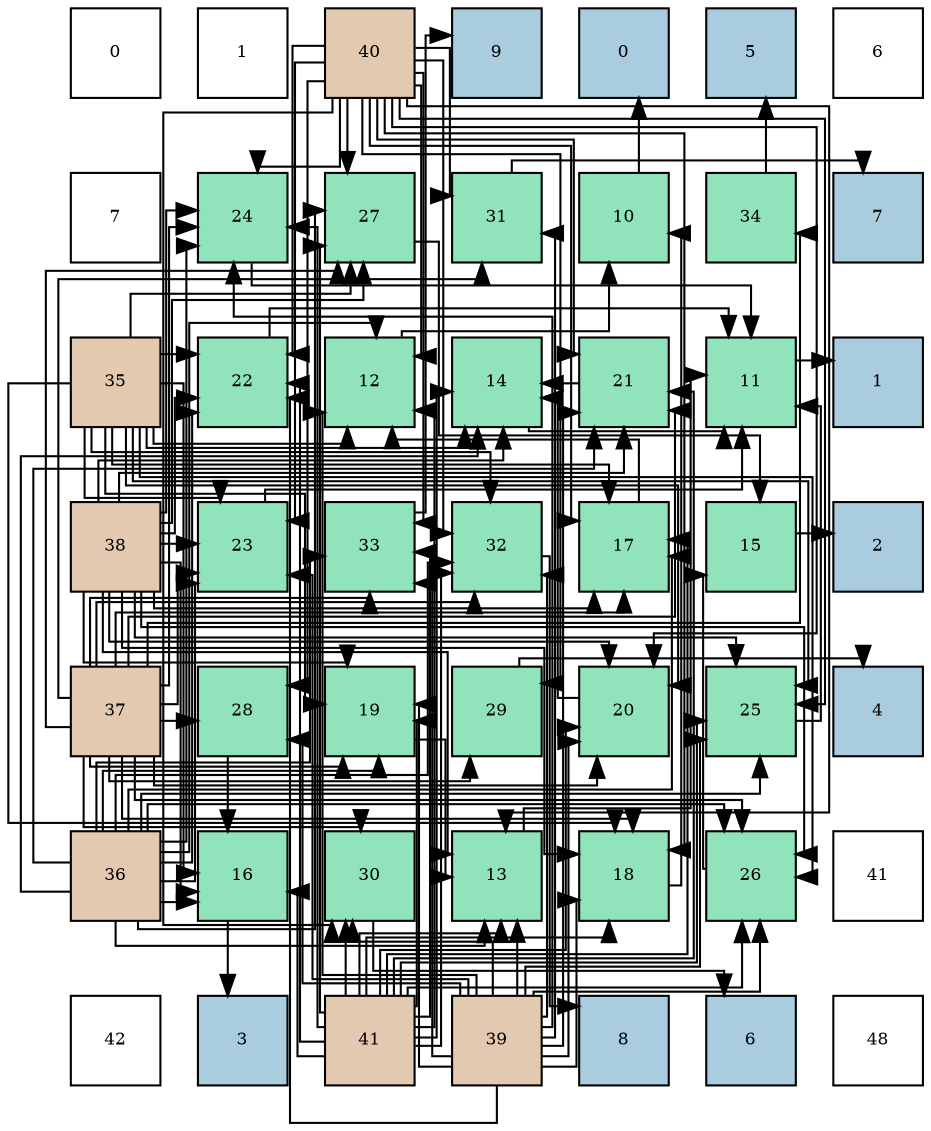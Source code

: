 digraph layout{
 rankdir=TB;
 splines=ortho;
 node [style=filled shape=square fixedsize=true width=0.6];
0[label="0", fontsize=8, fillcolor="#ffffff"];
1[label="1", fontsize=8, fillcolor="#ffffff"];
2[label="40", fontsize=8, fillcolor="#e3c9af"];
3[label="9", fontsize=8, fillcolor="#a9ccde"];
4[label="0", fontsize=8, fillcolor="#a9ccde"];
5[label="5", fontsize=8, fillcolor="#a9ccde"];
6[label="6", fontsize=8, fillcolor="#ffffff"];
7[label="7", fontsize=8, fillcolor="#ffffff"];
8[label="24", fontsize=8, fillcolor="#91e3bb"];
9[label="27", fontsize=8, fillcolor="#91e3bb"];
10[label="31", fontsize=8, fillcolor="#91e3bb"];
11[label="10", fontsize=8, fillcolor="#91e3bb"];
12[label="34", fontsize=8, fillcolor="#91e3bb"];
13[label="7", fontsize=8, fillcolor="#a9ccde"];
14[label="35", fontsize=8, fillcolor="#e3c9af"];
15[label="22", fontsize=8, fillcolor="#91e3bb"];
16[label="12", fontsize=8, fillcolor="#91e3bb"];
17[label="14", fontsize=8, fillcolor="#91e3bb"];
18[label="21", fontsize=8, fillcolor="#91e3bb"];
19[label="11", fontsize=8, fillcolor="#91e3bb"];
20[label="1", fontsize=8, fillcolor="#a9ccde"];
21[label="38", fontsize=8, fillcolor="#e3c9af"];
22[label="23", fontsize=8, fillcolor="#91e3bb"];
23[label="33", fontsize=8, fillcolor="#91e3bb"];
24[label="32", fontsize=8, fillcolor="#91e3bb"];
25[label="17", fontsize=8, fillcolor="#91e3bb"];
26[label="15", fontsize=8, fillcolor="#91e3bb"];
27[label="2", fontsize=8, fillcolor="#a9ccde"];
28[label="37", fontsize=8, fillcolor="#e3c9af"];
29[label="28", fontsize=8, fillcolor="#91e3bb"];
30[label="19", fontsize=8, fillcolor="#91e3bb"];
31[label="29", fontsize=8, fillcolor="#91e3bb"];
32[label="20", fontsize=8, fillcolor="#91e3bb"];
33[label="25", fontsize=8, fillcolor="#91e3bb"];
34[label="4", fontsize=8, fillcolor="#a9ccde"];
35[label="36", fontsize=8, fillcolor="#e3c9af"];
36[label="16", fontsize=8, fillcolor="#91e3bb"];
37[label="30", fontsize=8, fillcolor="#91e3bb"];
38[label="13", fontsize=8, fillcolor="#91e3bb"];
39[label="18", fontsize=8, fillcolor="#91e3bb"];
40[label="26", fontsize=8, fillcolor="#91e3bb"];
41[label="41", fontsize=8, fillcolor="#ffffff"];
42[label="42", fontsize=8, fillcolor="#ffffff"];
43[label="3", fontsize=8, fillcolor="#a9ccde"];
44[label="41", fontsize=8, fillcolor="#e3c9af"];
45[label="39", fontsize=8, fillcolor="#e3c9af"];
46[label="8", fontsize=8, fillcolor="#a9ccde"];
47[label="6", fontsize=8, fillcolor="#a9ccde"];
48[label="48", fontsize=8, fillcolor="#ffffff"];
edge [constraint=false, style=vis];11 -> 4;
19 -> 20;
16 -> 11;
38 -> 19;
17 -> 19;
26 -> 27;
36 -> 43;
25 -> 16;
39 -> 11;
30 -> 38;
32 -> 17;
18 -> 17;
15 -> 19;
22 -> 19;
8 -> 19;
33 -> 19;
40 -> 26;
9 -> 26;
29 -> 36;
31 -> 34;
37 -> 47;
10 -> 13;
24 -> 46;
23 -> 3;
12 -> 5;
14 -> 16;
14 -> 17;
14 -> 36;
14 -> 25;
14 -> 39;
14 -> 30;
14 -> 32;
14 -> 15;
14 -> 22;
14 -> 33;
14 -> 40;
14 -> 9;
14 -> 24;
35 -> 16;
35 -> 38;
35 -> 17;
35 -> 36;
35 -> 25;
35 -> 30;
35 -> 18;
35 -> 15;
35 -> 22;
35 -> 8;
35 -> 33;
35 -> 40;
35 -> 9;
35 -> 24;
35 -> 23;
28 -> 25;
28 -> 39;
28 -> 30;
28 -> 32;
28 -> 18;
28 -> 22;
28 -> 8;
28 -> 40;
28 -> 9;
28 -> 29;
28 -> 31;
28 -> 37;
28 -> 10;
28 -> 24;
28 -> 23;
28 -> 12;
21 -> 38;
21 -> 17;
21 -> 36;
21 -> 25;
21 -> 39;
21 -> 30;
21 -> 32;
21 -> 18;
21 -> 15;
21 -> 22;
21 -> 8;
21 -> 33;
21 -> 40;
21 -> 9;
45 -> 16;
45 -> 38;
45 -> 39;
45 -> 30;
45 -> 32;
45 -> 18;
45 -> 15;
45 -> 22;
45 -> 8;
45 -> 33;
45 -> 40;
45 -> 29;
45 -> 37;
45 -> 10;
45 -> 24;
45 -> 23;
2 -> 16;
2 -> 38;
2 -> 25;
2 -> 39;
2 -> 32;
2 -> 18;
2 -> 15;
2 -> 22;
2 -> 8;
2 -> 33;
2 -> 9;
2 -> 29;
2 -> 31;
2 -> 37;
2 -> 10;
2 -> 24;
2 -> 23;
44 -> 16;
44 -> 38;
44 -> 17;
44 -> 36;
44 -> 25;
44 -> 39;
44 -> 30;
44 -> 32;
44 -> 18;
44 -> 15;
44 -> 8;
44 -> 33;
44 -> 40;
44 -> 9;
44 -> 37;
44 -> 24;
44 -> 23;
edge [constraint=true, style=invis];
0 -> 7 -> 14 -> 21 -> 28 -> 35 -> 42;
1 -> 8 -> 15 -> 22 -> 29 -> 36 -> 43;
2 -> 9 -> 16 -> 23 -> 30 -> 37 -> 44;
3 -> 10 -> 17 -> 24 -> 31 -> 38 -> 45;
4 -> 11 -> 18 -> 25 -> 32 -> 39 -> 46;
5 -> 12 -> 19 -> 26 -> 33 -> 40 -> 47;
6 -> 13 -> 20 -> 27 -> 34 -> 41 -> 48;
rank = same {0 -> 1 -> 2 -> 3 -> 4 -> 5 -> 6};
rank = same {7 -> 8 -> 9 -> 10 -> 11 -> 12 -> 13};
rank = same {14 -> 15 -> 16 -> 17 -> 18 -> 19 -> 20};
rank = same {21 -> 22 -> 23 -> 24 -> 25 -> 26 -> 27};
rank = same {28 -> 29 -> 30 -> 31 -> 32 -> 33 -> 34};
rank = same {35 -> 36 -> 37 -> 38 -> 39 -> 40 -> 41};
rank = same {42 -> 43 -> 44 -> 45 -> 46 -> 47 -> 48};
}